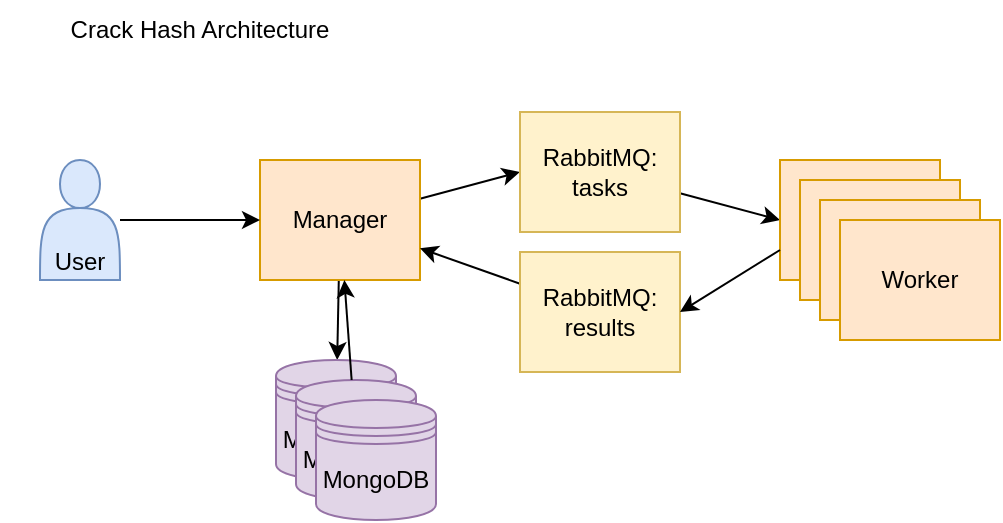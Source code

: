 <mxfile>
    <diagram id="lx4o51twOdjAhS1bGIzq" name="Page-1">
        <mxGraphModel dx="576" dy="232" grid="0" gridSize="10" guides="1" tooltips="1" connect="1" arrows="1" fold="1" page="1" pageScale="1" pageWidth="850" pageHeight="1100" background="#ffffff" math="0" shadow="0">
            <root>
                <mxCell id="0"/>
                <mxCell id="1" parent="0"/>
                <mxCell id="12" style="edgeStyle=none;html=1;" edge="1" parent="1" source="2" target="11">
                    <mxGeometry relative="1" as="geometry"/>
                </mxCell>
                <mxCell id="17" style="edgeStyle=none;html=1;entryX=0;entryY=0.5;entryDx=0;entryDy=0;" edge="1" parent="1" source="2" target="15">
                    <mxGeometry relative="1" as="geometry"/>
                </mxCell>
                <mxCell id="2" value="Manager" style="whiteSpace=wrap;html=1;fillColor=#ffe6cc;strokeColor=#d79b00;" vertex="1" parent="1">
                    <mxGeometry x="200" y="180" width="80" height="60" as="geometry"/>
                </mxCell>
                <mxCell id="10" style="edgeStyle=none;html=1;entryX=0;entryY=0.5;entryDx=0;entryDy=0;" edge="1" parent="1" source="3" target="2">
                    <mxGeometry relative="1" as="geometry"/>
                </mxCell>
                <mxCell id="3" value="User" style="shape=actor;whiteSpace=wrap;html=1;fillColor=#dae8fc;strokeColor=#6c8ebf;verticalAlign=bottom;" vertex="1" parent="1">
                    <mxGeometry x="90" y="180" width="40" height="60" as="geometry"/>
                </mxCell>
                <mxCell id="24" style="edgeStyle=none;html=1;entryX=0;entryY=0.5;entryDx=0;entryDy=0;" edge="1" parent="1" source="15" target="19">
                    <mxGeometry relative="1" as="geometry"/>
                </mxCell>
                <mxCell id="15" value="RabbitMQ: tasks" style="rounded=0;whiteSpace=wrap;html=1;fillColor=#fff2cc;strokeColor=#d6b656;" vertex="1" parent="1">
                    <mxGeometry x="330" y="156" width="80" height="60" as="geometry"/>
                </mxCell>
                <mxCell id="18" style="edgeStyle=none;html=1;" edge="1" parent="1" source="16" target="2">
                    <mxGeometry relative="1" as="geometry"/>
                </mxCell>
                <mxCell id="16" value="RabbitMQ: results" style="rounded=0;whiteSpace=wrap;html=1;fillColor=#fff2cc;strokeColor=#d6b656;" vertex="1" parent="1">
                    <mxGeometry x="330" y="226" width="80" height="60" as="geometry"/>
                </mxCell>
                <mxCell id="23" value="" style="group" vertex="1" connectable="0" parent="1">
                    <mxGeometry x="460" y="180" width="110" height="90" as="geometry"/>
                </mxCell>
                <mxCell id="19" value="Worker" style="whiteSpace=wrap;html=1;fillColor=#ffe6cc;strokeColor=#d79b00;" vertex="1" parent="23">
                    <mxGeometry width="80" height="60" as="geometry"/>
                </mxCell>
                <mxCell id="20" value="Worker" style="whiteSpace=wrap;html=1;fillColor=#ffe6cc;strokeColor=#d79b00;" vertex="1" parent="23">
                    <mxGeometry x="10" y="10" width="80" height="60" as="geometry"/>
                </mxCell>
                <mxCell id="21" value="Worker" style="whiteSpace=wrap;html=1;fillColor=#ffe6cc;strokeColor=#d79b00;" vertex="1" parent="23">
                    <mxGeometry x="20" y="20" width="80" height="60" as="geometry"/>
                </mxCell>
                <mxCell id="22" value="Worker" style="whiteSpace=wrap;html=1;fillColor=#ffe6cc;strokeColor=#d79b00;" vertex="1" parent="23">
                    <mxGeometry x="30" y="30" width="80" height="60" as="geometry"/>
                </mxCell>
                <mxCell id="25" style="edgeStyle=none;html=1;entryX=1;entryY=0.5;entryDx=0;entryDy=0;exitX=0;exitY=0.75;exitDx=0;exitDy=0;" edge="1" parent="1" source="19" target="16">
                    <mxGeometry relative="1" as="geometry"/>
                </mxCell>
                <mxCell id="26" value="Crack Hash Architecture" style="text;strokeColor=none;align=center;fillColor=none;html=1;verticalAlign=middle;whiteSpace=wrap;rounded=0;" vertex="1" parent="1">
                    <mxGeometry x="70" y="100" width="200" height="30" as="geometry"/>
                </mxCell>
                <mxCell id="33" value="" style="group" vertex="1" connectable="0" parent="1">
                    <mxGeometry x="208" y="280" width="80" height="80" as="geometry"/>
                </mxCell>
                <mxCell id="11" value="MongoDB" style="shape=datastore;whiteSpace=wrap;html=1;fillColor=#e1d5e7;strokeColor=#9673a6;" vertex="1" parent="33">
                    <mxGeometry width="60" height="60" as="geometry"/>
                </mxCell>
                <mxCell id="30" value="MongoDB" style="shape=datastore;whiteSpace=wrap;html=1;fillColor=#e1d5e7;strokeColor=#9673a6;" vertex="1" parent="33">
                    <mxGeometry x="10" y="10" width="60" height="60" as="geometry"/>
                </mxCell>
                <mxCell id="31" value="MongoDB" style="shape=datastore;whiteSpace=wrap;html=1;fillColor=#e1d5e7;strokeColor=#9673a6;" vertex="1" parent="33">
                    <mxGeometry x="20" y="20" width="60" height="60" as="geometry"/>
                </mxCell>
                <mxCell id="35" style="edgeStyle=none;html=1;" edge="1" parent="1" source="30" target="2">
                    <mxGeometry relative="1" as="geometry"/>
                </mxCell>
            </root>
        </mxGraphModel>
    </diagram>
</mxfile>